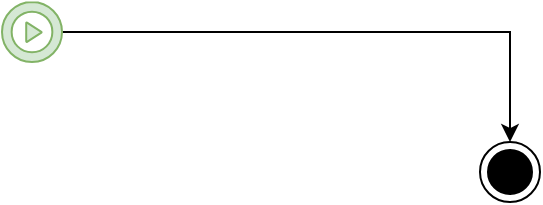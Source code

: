 <mxfile version="21.6.1" type="device">
  <diagram name="LogicFlow" id="7bQISFZ0u7XGWiBFwYxn">
    <mxGraphModel dx="1098" dy="828" grid="1" gridSize="10" guides="1" tooltips="1" connect="1" arrows="1" fold="1" page="1" pageScale="1" pageWidth="827" pageHeight="1169" math="0" shadow="0">
      <root>
        <mxCell id="0" />
        <mxCell id="1" parent="0" />
        <mxCell id="NA1LEILxEoUZye8tFAZ9-1" value="" style="ellipse;html=1;shape=endState;fillColor=strokeColor;" vertex="1" parent="1">
          <mxGeometry x="399" y="230" width="30" height="30" as="geometry" />
        </mxCell>
        <mxCell id="NA1LEILxEoUZye8tFAZ9-3" style="edgeStyle=orthogonalEdgeStyle;rounded=0;orthogonalLoop=1;jettySize=auto;html=1;" edge="1" parent="1" source="NA1LEILxEoUZye8tFAZ9-2" target="NA1LEILxEoUZye8tFAZ9-1">
          <mxGeometry relative="1" as="geometry" />
        </mxCell>
        <mxCell id="NA1LEILxEoUZye8tFAZ9-2" value="" style="sketch=0;html=1;aspect=fixed;strokeColor=#82b366;shadow=0;fillColor=#d5e8d4;verticalAlign=top;labelPosition=center;verticalLabelPosition=bottom;shape=mxgraph.gcp2.play_start" vertex="1" parent="1">
          <mxGeometry x="160" y="160" width="30" height="30" as="geometry" />
        </mxCell>
      </root>
    </mxGraphModel>
  </diagram>
</mxfile>
